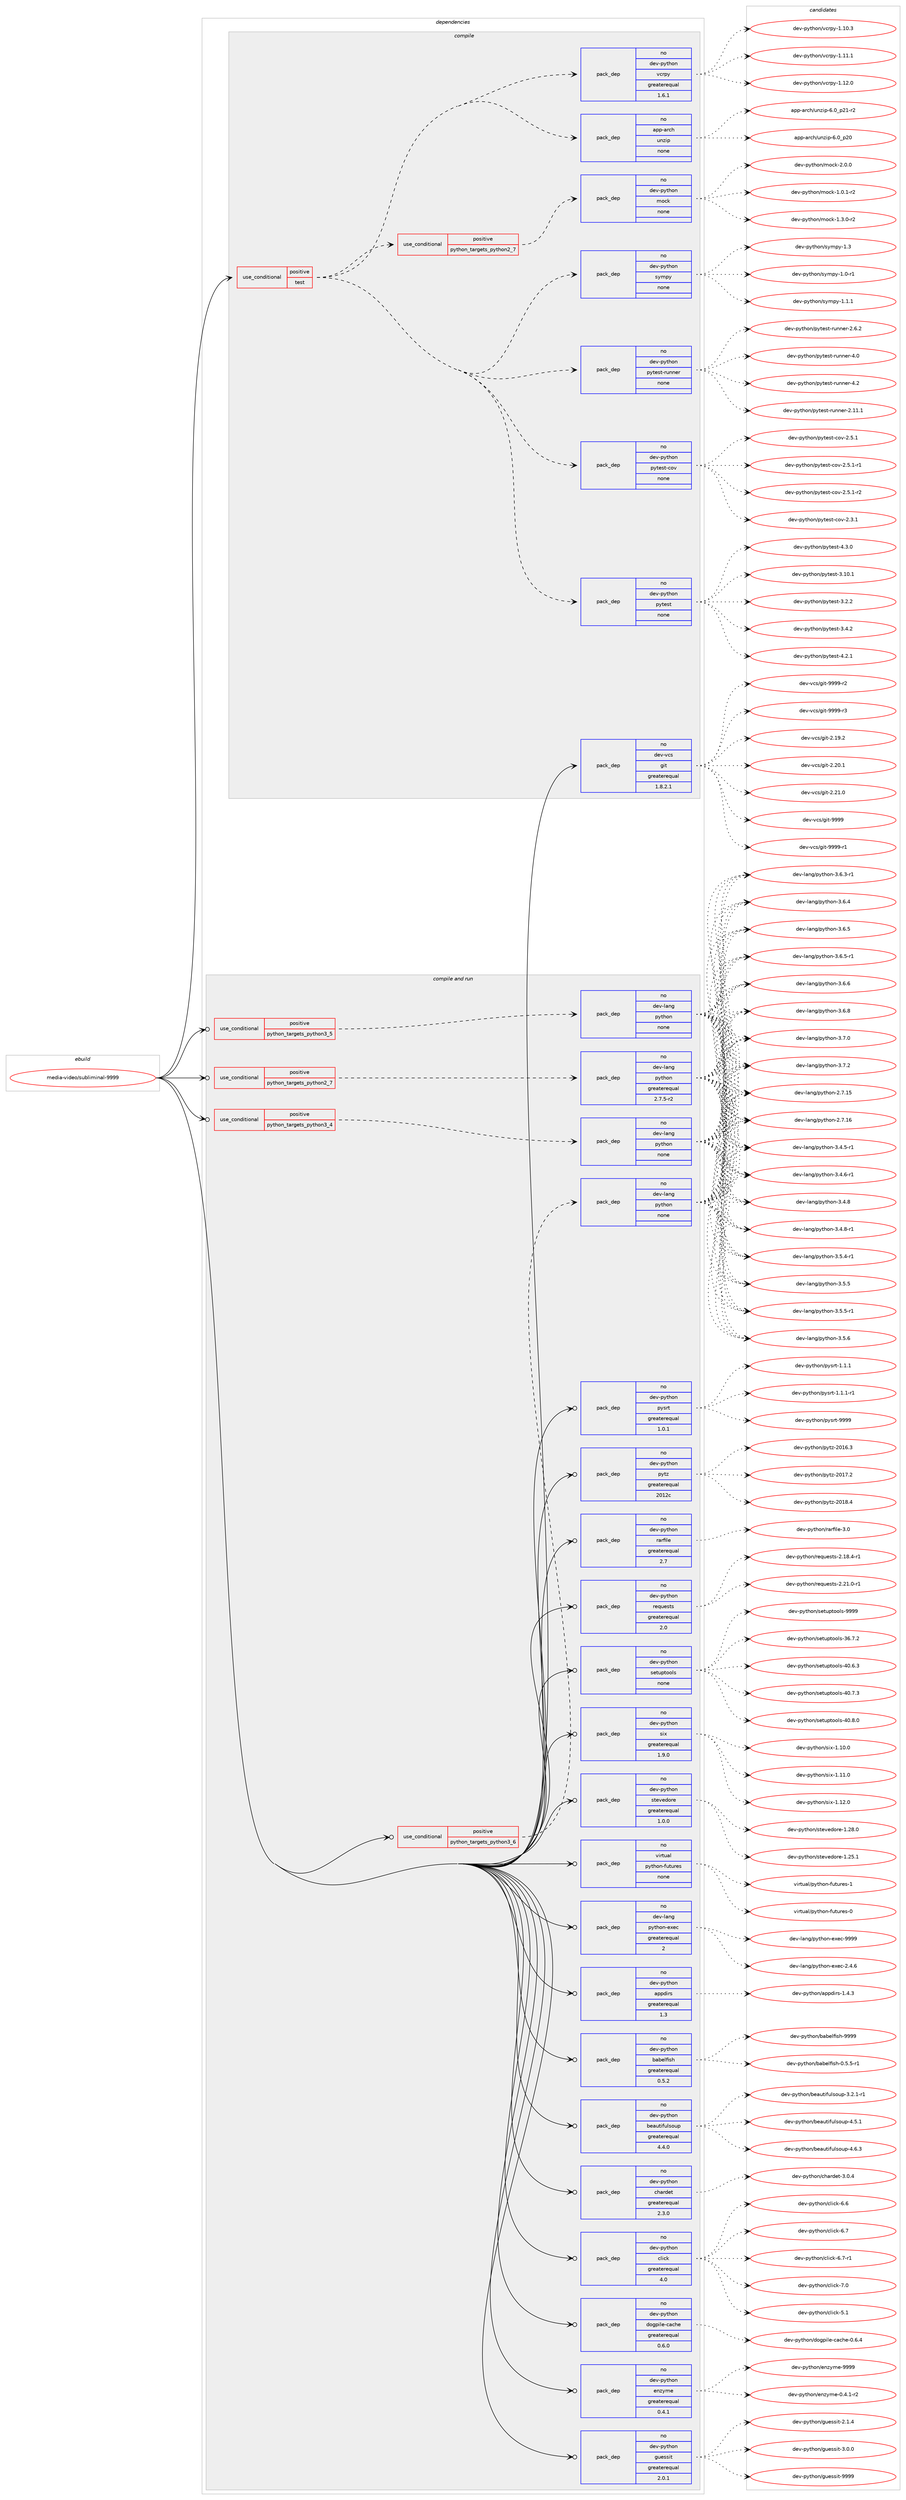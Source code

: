digraph prolog {

# *************
# Graph options
# *************

newrank=true;
concentrate=true;
compound=true;
graph [rankdir=LR,fontname=Helvetica,fontsize=10,ranksep=1.5];#, ranksep=2.5, nodesep=0.2];
edge  [arrowhead=vee];
node  [fontname=Helvetica,fontsize=10];

# **********
# The ebuild
# **********

subgraph cluster_leftcol {
color=gray;
rank=same;
label=<<i>ebuild</i>>;
id [label="media-video/subliminal-9999", color=red, width=4, href="../media-video/subliminal-9999.svg"];
}

# ****************
# The dependencies
# ****************

subgraph cluster_midcol {
color=gray;
label=<<i>dependencies</i>>;
subgraph cluster_compile {
fillcolor="#eeeeee";
style=filled;
label=<<i>compile</i>>;
subgraph cond441022 {
dependency1640264 [label=<<TABLE BORDER="0" CELLBORDER="1" CELLSPACING="0" CELLPADDING="4"><TR><TD ROWSPAN="3" CELLPADDING="10">use_conditional</TD></TR><TR><TD>positive</TD></TR><TR><TD>test</TD></TR></TABLE>>, shape=none, color=red];
subgraph pack1172760 {
dependency1640265 [label=<<TABLE BORDER="0" CELLBORDER="1" CELLSPACING="0" CELLPADDING="4" WIDTH="220"><TR><TD ROWSPAN="6" CELLPADDING="30">pack_dep</TD></TR><TR><TD WIDTH="110">no</TD></TR><TR><TD>app-arch</TD></TR><TR><TD>unzip</TD></TR><TR><TD>none</TD></TR><TR><TD></TD></TR></TABLE>>, shape=none, color=blue];
}
dependency1640264:e -> dependency1640265:w [weight=20,style="dashed",arrowhead="vee"];
subgraph pack1172761 {
dependency1640266 [label=<<TABLE BORDER="0" CELLBORDER="1" CELLSPACING="0" CELLPADDING="4" WIDTH="220"><TR><TD ROWSPAN="6" CELLPADDING="30">pack_dep</TD></TR><TR><TD WIDTH="110">no</TD></TR><TR><TD>dev-python</TD></TR><TR><TD>vcrpy</TD></TR><TR><TD>greaterequal</TD></TR><TR><TD>1.6.1</TD></TR></TABLE>>, shape=none, color=blue];
}
dependency1640264:e -> dependency1640266:w [weight=20,style="dashed",arrowhead="vee"];
subgraph pack1172762 {
dependency1640267 [label=<<TABLE BORDER="0" CELLBORDER="1" CELLSPACING="0" CELLPADDING="4" WIDTH="220"><TR><TD ROWSPAN="6" CELLPADDING="30">pack_dep</TD></TR><TR><TD WIDTH="110">no</TD></TR><TR><TD>dev-python</TD></TR><TR><TD>pytest</TD></TR><TR><TD>none</TD></TR><TR><TD></TD></TR></TABLE>>, shape=none, color=blue];
}
dependency1640264:e -> dependency1640267:w [weight=20,style="dashed",arrowhead="vee"];
subgraph pack1172763 {
dependency1640268 [label=<<TABLE BORDER="0" CELLBORDER="1" CELLSPACING="0" CELLPADDING="4" WIDTH="220"><TR><TD ROWSPAN="6" CELLPADDING="30">pack_dep</TD></TR><TR><TD WIDTH="110">no</TD></TR><TR><TD>dev-python</TD></TR><TR><TD>pytest-cov</TD></TR><TR><TD>none</TD></TR><TR><TD></TD></TR></TABLE>>, shape=none, color=blue];
}
dependency1640264:e -> dependency1640268:w [weight=20,style="dashed",arrowhead="vee"];
subgraph pack1172764 {
dependency1640269 [label=<<TABLE BORDER="0" CELLBORDER="1" CELLSPACING="0" CELLPADDING="4" WIDTH="220"><TR><TD ROWSPAN="6" CELLPADDING="30">pack_dep</TD></TR><TR><TD WIDTH="110">no</TD></TR><TR><TD>dev-python</TD></TR><TR><TD>pytest-runner</TD></TR><TR><TD>none</TD></TR><TR><TD></TD></TR></TABLE>>, shape=none, color=blue];
}
dependency1640264:e -> dependency1640269:w [weight=20,style="dashed",arrowhead="vee"];
subgraph pack1172765 {
dependency1640270 [label=<<TABLE BORDER="0" CELLBORDER="1" CELLSPACING="0" CELLPADDING="4" WIDTH="220"><TR><TD ROWSPAN="6" CELLPADDING="30">pack_dep</TD></TR><TR><TD WIDTH="110">no</TD></TR><TR><TD>dev-python</TD></TR><TR><TD>sympy</TD></TR><TR><TD>none</TD></TR><TR><TD></TD></TR></TABLE>>, shape=none, color=blue];
}
dependency1640264:e -> dependency1640270:w [weight=20,style="dashed",arrowhead="vee"];
subgraph cond441023 {
dependency1640271 [label=<<TABLE BORDER="0" CELLBORDER="1" CELLSPACING="0" CELLPADDING="4"><TR><TD ROWSPAN="3" CELLPADDING="10">use_conditional</TD></TR><TR><TD>positive</TD></TR><TR><TD>python_targets_python2_7</TD></TR></TABLE>>, shape=none, color=red];
subgraph pack1172766 {
dependency1640272 [label=<<TABLE BORDER="0" CELLBORDER="1" CELLSPACING="0" CELLPADDING="4" WIDTH="220"><TR><TD ROWSPAN="6" CELLPADDING="30">pack_dep</TD></TR><TR><TD WIDTH="110">no</TD></TR><TR><TD>dev-python</TD></TR><TR><TD>mock</TD></TR><TR><TD>none</TD></TR><TR><TD></TD></TR></TABLE>>, shape=none, color=blue];
}
dependency1640271:e -> dependency1640272:w [weight=20,style="dashed",arrowhead="vee"];
}
dependency1640264:e -> dependency1640271:w [weight=20,style="dashed",arrowhead="vee"];
}
id:e -> dependency1640264:w [weight=20,style="solid",arrowhead="vee"];
subgraph pack1172767 {
dependency1640273 [label=<<TABLE BORDER="0" CELLBORDER="1" CELLSPACING="0" CELLPADDING="4" WIDTH="220"><TR><TD ROWSPAN="6" CELLPADDING="30">pack_dep</TD></TR><TR><TD WIDTH="110">no</TD></TR><TR><TD>dev-vcs</TD></TR><TR><TD>git</TD></TR><TR><TD>greaterequal</TD></TR><TR><TD>1.8.2.1</TD></TR></TABLE>>, shape=none, color=blue];
}
id:e -> dependency1640273:w [weight=20,style="solid",arrowhead="vee"];
}
subgraph cluster_compileandrun {
fillcolor="#eeeeee";
style=filled;
label=<<i>compile and run</i>>;
subgraph cond441024 {
dependency1640274 [label=<<TABLE BORDER="0" CELLBORDER="1" CELLSPACING="0" CELLPADDING="4"><TR><TD ROWSPAN="3" CELLPADDING="10">use_conditional</TD></TR><TR><TD>positive</TD></TR><TR><TD>python_targets_python2_7</TD></TR></TABLE>>, shape=none, color=red];
subgraph pack1172768 {
dependency1640275 [label=<<TABLE BORDER="0" CELLBORDER="1" CELLSPACING="0" CELLPADDING="4" WIDTH="220"><TR><TD ROWSPAN="6" CELLPADDING="30">pack_dep</TD></TR><TR><TD WIDTH="110">no</TD></TR><TR><TD>dev-lang</TD></TR><TR><TD>python</TD></TR><TR><TD>greaterequal</TD></TR><TR><TD>2.7.5-r2</TD></TR></TABLE>>, shape=none, color=blue];
}
dependency1640274:e -> dependency1640275:w [weight=20,style="dashed",arrowhead="vee"];
}
id:e -> dependency1640274:w [weight=20,style="solid",arrowhead="odotvee"];
subgraph cond441025 {
dependency1640276 [label=<<TABLE BORDER="0" CELLBORDER="1" CELLSPACING="0" CELLPADDING="4"><TR><TD ROWSPAN="3" CELLPADDING="10">use_conditional</TD></TR><TR><TD>positive</TD></TR><TR><TD>python_targets_python3_4</TD></TR></TABLE>>, shape=none, color=red];
subgraph pack1172769 {
dependency1640277 [label=<<TABLE BORDER="0" CELLBORDER="1" CELLSPACING="0" CELLPADDING="4" WIDTH="220"><TR><TD ROWSPAN="6" CELLPADDING="30">pack_dep</TD></TR><TR><TD WIDTH="110">no</TD></TR><TR><TD>dev-lang</TD></TR><TR><TD>python</TD></TR><TR><TD>none</TD></TR><TR><TD></TD></TR></TABLE>>, shape=none, color=blue];
}
dependency1640276:e -> dependency1640277:w [weight=20,style="dashed",arrowhead="vee"];
}
id:e -> dependency1640276:w [weight=20,style="solid",arrowhead="odotvee"];
subgraph cond441026 {
dependency1640278 [label=<<TABLE BORDER="0" CELLBORDER="1" CELLSPACING="0" CELLPADDING="4"><TR><TD ROWSPAN="3" CELLPADDING="10">use_conditional</TD></TR><TR><TD>positive</TD></TR><TR><TD>python_targets_python3_5</TD></TR></TABLE>>, shape=none, color=red];
subgraph pack1172770 {
dependency1640279 [label=<<TABLE BORDER="0" CELLBORDER="1" CELLSPACING="0" CELLPADDING="4" WIDTH="220"><TR><TD ROWSPAN="6" CELLPADDING="30">pack_dep</TD></TR><TR><TD WIDTH="110">no</TD></TR><TR><TD>dev-lang</TD></TR><TR><TD>python</TD></TR><TR><TD>none</TD></TR><TR><TD></TD></TR></TABLE>>, shape=none, color=blue];
}
dependency1640278:e -> dependency1640279:w [weight=20,style="dashed",arrowhead="vee"];
}
id:e -> dependency1640278:w [weight=20,style="solid",arrowhead="odotvee"];
subgraph cond441027 {
dependency1640280 [label=<<TABLE BORDER="0" CELLBORDER="1" CELLSPACING="0" CELLPADDING="4"><TR><TD ROWSPAN="3" CELLPADDING="10">use_conditional</TD></TR><TR><TD>positive</TD></TR><TR><TD>python_targets_python3_6</TD></TR></TABLE>>, shape=none, color=red];
subgraph pack1172771 {
dependency1640281 [label=<<TABLE BORDER="0" CELLBORDER="1" CELLSPACING="0" CELLPADDING="4" WIDTH="220"><TR><TD ROWSPAN="6" CELLPADDING="30">pack_dep</TD></TR><TR><TD WIDTH="110">no</TD></TR><TR><TD>dev-lang</TD></TR><TR><TD>python</TD></TR><TR><TD>none</TD></TR><TR><TD></TD></TR></TABLE>>, shape=none, color=blue];
}
dependency1640280:e -> dependency1640281:w [weight=20,style="dashed",arrowhead="vee"];
}
id:e -> dependency1640280:w [weight=20,style="solid",arrowhead="odotvee"];
subgraph pack1172772 {
dependency1640282 [label=<<TABLE BORDER="0" CELLBORDER="1" CELLSPACING="0" CELLPADDING="4" WIDTH="220"><TR><TD ROWSPAN="6" CELLPADDING="30">pack_dep</TD></TR><TR><TD WIDTH="110">no</TD></TR><TR><TD>dev-lang</TD></TR><TR><TD>python-exec</TD></TR><TR><TD>greaterequal</TD></TR><TR><TD>2</TD></TR></TABLE>>, shape=none, color=blue];
}
id:e -> dependency1640282:w [weight=20,style="solid",arrowhead="odotvee"];
subgraph pack1172773 {
dependency1640283 [label=<<TABLE BORDER="0" CELLBORDER="1" CELLSPACING="0" CELLPADDING="4" WIDTH="220"><TR><TD ROWSPAN="6" CELLPADDING="30">pack_dep</TD></TR><TR><TD WIDTH="110">no</TD></TR><TR><TD>dev-python</TD></TR><TR><TD>appdirs</TD></TR><TR><TD>greaterequal</TD></TR><TR><TD>1.3</TD></TR></TABLE>>, shape=none, color=blue];
}
id:e -> dependency1640283:w [weight=20,style="solid",arrowhead="odotvee"];
subgraph pack1172774 {
dependency1640284 [label=<<TABLE BORDER="0" CELLBORDER="1" CELLSPACING="0" CELLPADDING="4" WIDTH="220"><TR><TD ROWSPAN="6" CELLPADDING="30">pack_dep</TD></TR><TR><TD WIDTH="110">no</TD></TR><TR><TD>dev-python</TD></TR><TR><TD>babelfish</TD></TR><TR><TD>greaterequal</TD></TR><TR><TD>0.5.2</TD></TR></TABLE>>, shape=none, color=blue];
}
id:e -> dependency1640284:w [weight=20,style="solid",arrowhead="odotvee"];
subgraph pack1172775 {
dependency1640285 [label=<<TABLE BORDER="0" CELLBORDER="1" CELLSPACING="0" CELLPADDING="4" WIDTH="220"><TR><TD ROWSPAN="6" CELLPADDING="30">pack_dep</TD></TR><TR><TD WIDTH="110">no</TD></TR><TR><TD>dev-python</TD></TR><TR><TD>beautifulsoup</TD></TR><TR><TD>greaterequal</TD></TR><TR><TD>4.4.0</TD></TR></TABLE>>, shape=none, color=blue];
}
id:e -> dependency1640285:w [weight=20,style="solid",arrowhead="odotvee"];
subgraph pack1172776 {
dependency1640286 [label=<<TABLE BORDER="0" CELLBORDER="1" CELLSPACING="0" CELLPADDING="4" WIDTH="220"><TR><TD ROWSPAN="6" CELLPADDING="30">pack_dep</TD></TR><TR><TD WIDTH="110">no</TD></TR><TR><TD>dev-python</TD></TR><TR><TD>chardet</TD></TR><TR><TD>greaterequal</TD></TR><TR><TD>2.3.0</TD></TR></TABLE>>, shape=none, color=blue];
}
id:e -> dependency1640286:w [weight=20,style="solid",arrowhead="odotvee"];
subgraph pack1172777 {
dependency1640287 [label=<<TABLE BORDER="0" CELLBORDER="1" CELLSPACING="0" CELLPADDING="4" WIDTH="220"><TR><TD ROWSPAN="6" CELLPADDING="30">pack_dep</TD></TR><TR><TD WIDTH="110">no</TD></TR><TR><TD>dev-python</TD></TR><TR><TD>click</TD></TR><TR><TD>greaterequal</TD></TR><TR><TD>4.0</TD></TR></TABLE>>, shape=none, color=blue];
}
id:e -> dependency1640287:w [weight=20,style="solid",arrowhead="odotvee"];
subgraph pack1172778 {
dependency1640288 [label=<<TABLE BORDER="0" CELLBORDER="1" CELLSPACING="0" CELLPADDING="4" WIDTH="220"><TR><TD ROWSPAN="6" CELLPADDING="30">pack_dep</TD></TR><TR><TD WIDTH="110">no</TD></TR><TR><TD>dev-python</TD></TR><TR><TD>dogpile-cache</TD></TR><TR><TD>greaterequal</TD></TR><TR><TD>0.6.0</TD></TR></TABLE>>, shape=none, color=blue];
}
id:e -> dependency1640288:w [weight=20,style="solid",arrowhead="odotvee"];
subgraph pack1172779 {
dependency1640289 [label=<<TABLE BORDER="0" CELLBORDER="1" CELLSPACING="0" CELLPADDING="4" WIDTH="220"><TR><TD ROWSPAN="6" CELLPADDING="30">pack_dep</TD></TR><TR><TD WIDTH="110">no</TD></TR><TR><TD>dev-python</TD></TR><TR><TD>enzyme</TD></TR><TR><TD>greaterequal</TD></TR><TR><TD>0.4.1</TD></TR></TABLE>>, shape=none, color=blue];
}
id:e -> dependency1640289:w [weight=20,style="solid",arrowhead="odotvee"];
subgraph pack1172780 {
dependency1640290 [label=<<TABLE BORDER="0" CELLBORDER="1" CELLSPACING="0" CELLPADDING="4" WIDTH="220"><TR><TD ROWSPAN="6" CELLPADDING="30">pack_dep</TD></TR><TR><TD WIDTH="110">no</TD></TR><TR><TD>dev-python</TD></TR><TR><TD>guessit</TD></TR><TR><TD>greaterequal</TD></TR><TR><TD>2.0.1</TD></TR></TABLE>>, shape=none, color=blue];
}
id:e -> dependency1640290:w [weight=20,style="solid",arrowhead="odotvee"];
subgraph pack1172781 {
dependency1640291 [label=<<TABLE BORDER="0" CELLBORDER="1" CELLSPACING="0" CELLPADDING="4" WIDTH="220"><TR><TD ROWSPAN="6" CELLPADDING="30">pack_dep</TD></TR><TR><TD WIDTH="110">no</TD></TR><TR><TD>dev-python</TD></TR><TR><TD>pysrt</TD></TR><TR><TD>greaterequal</TD></TR><TR><TD>1.0.1</TD></TR></TABLE>>, shape=none, color=blue];
}
id:e -> dependency1640291:w [weight=20,style="solid",arrowhead="odotvee"];
subgraph pack1172782 {
dependency1640292 [label=<<TABLE BORDER="0" CELLBORDER="1" CELLSPACING="0" CELLPADDING="4" WIDTH="220"><TR><TD ROWSPAN="6" CELLPADDING="30">pack_dep</TD></TR><TR><TD WIDTH="110">no</TD></TR><TR><TD>dev-python</TD></TR><TR><TD>pytz</TD></TR><TR><TD>greaterequal</TD></TR><TR><TD>2012c</TD></TR></TABLE>>, shape=none, color=blue];
}
id:e -> dependency1640292:w [weight=20,style="solid",arrowhead="odotvee"];
subgraph pack1172783 {
dependency1640293 [label=<<TABLE BORDER="0" CELLBORDER="1" CELLSPACING="0" CELLPADDING="4" WIDTH="220"><TR><TD ROWSPAN="6" CELLPADDING="30">pack_dep</TD></TR><TR><TD WIDTH="110">no</TD></TR><TR><TD>dev-python</TD></TR><TR><TD>rarfile</TD></TR><TR><TD>greaterequal</TD></TR><TR><TD>2.7</TD></TR></TABLE>>, shape=none, color=blue];
}
id:e -> dependency1640293:w [weight=20,style="solid",arrowhead="odotvee"];
subgraph pack1172784 {
dependency1640294 [label=<<TABLE BORDER="0" CELLBORDER="1" CELLSPACING="0" CELLPADDING="4" WIDTH="220"><TR><TD ROWSPAN="6" CELLPADDING="30">pack_dep</TD></TR><TR><TD WIDTH="110">no</TD></TR><TR><TD>dev-python</TD></TR><TR><TD>requests</TD></TR><TR><TD>greaterequal</TD></TR><TR><TD>2.0</TD></TR></TABLE>>, shape=none, color=blue];
}
id:e -> dependency1640294:w [weight=20,style="solid",arrowhead="odotvee"];
subgraph pack1172785 {
dependency1640295 [label=<<TABLE BORDER="0" CELLBORDER="1" CELLSPACING="0" CELLPADDING="4" WIDTH="220"><TR><TD ROWSPAN="6" CELLPADDING="30">pack_dep</TD></TR><TR><TD WIDTH="110">no</TD></TR><TR><TD>dev-python</TD></TR><TR><TD>setuptools</TD></TR><TR><TD>none</TD></TR><TR><TD></TD></TR></TABLE>>, shape=none, color=blue];
}
id:e -> dependency1640295:w [weight=20,style="solid",arrowhead="odotvee"];
subgraph pack1172786 {
dependency1640296 [label=<<TABLE BORDER="0" CELLBORDER="1" CELLSPACING="0" CELLPADDING="4" WIDTH="220"><TR><TD ROWSPAN="6" CELLPADDING="30">pack_dep</TD></TR><TR><TD WIDTH="110">no</TD></TR><TR><TD>dev-python</TD></TR><TR><TD>six</TD></TR><TR><TD>greaterequal</TD></TR><TR><TD>1.9.0</TD></TR></TABLE>>, shape=none, color=blue];
}
id:e -> dependency1640296:w [weight=20,style="solid",arrowhead="odotvee"];
subgraph pack1172787 {
dependency1640297 [label=<<TABLE BORDER="0" CELLBORDER="1" CELLSPACING="0" CELLPADDING="4" WIDTH="220"><TR><TD ROWSPAN="6" CELLPADDING="30">pack_dep</TD></TR><TR><TD WIDTH="110">no</TD></TR><TR><TD>dev-python</TD></TR><TR><TD>stevedore</TD></TR><TR><TD>greaterequal</TD></TR><TR><TD>1.0.0</TD></TR></TABLE>>, shape=none, color=blue];
}
id:e -> dependency1640297:w [weight=20,style="solid",arrowhead="odotvee"];
subgraph pack1172788 {
dependency1640298 [label=<<TABLE BORDER="0" CELLBORDER="1" CELLSPACING="0" CELLPADDING="4" WIDTH="220"><TR><TD ROWSPAN="6" CELLPADDING="30">pack_dep</TD></TR><TR><TD WIDTH="110">no</TD></TR><TR><TD>virtual</TD></TR><TR><TD>python-futures</TD></TR><TR><TD>none</TD></TR><TR><TD></TD></TR></TABLE>>, shape=none, color=blue];
}
id:e -> dependency1640298:w [weight=20,style="solid",arrowhead="odotvee"];
}
subgraph cluster_run {
fillcolor="#eeeeee";
style=filled;
label=<<i>run</i>>;
}
}

# **************
# The candidates
# **************

subgraph cluster_choices {
rank=same;
color=gray;
label=<<i>candidates</i>>;

subgraph choice1172760 {
color=black;
nodesep=1;
choice971121124597114991044711711012210511245544648951125048 [label="app-arch/unzip-6.0_p20", color=red, width=4,href="../app-arch/unzip-6.0_p20.svg"];
choice9711211245971149910447117110122105112455446489511250494511450 [label="app-arch/unzip-6.0_p21-r2", color=red, width=4,href="../app-arch/unzip-6.0_p21-r2.svg"];
dependency1640265:e -> choice971121124597114991044711711012210511245544648951125048:w [style=dotted,weight="100"];
dependency1640265:e -> choice9711211245971149910447117110122105112455446489511250494511450:w [style=dotted,weight="100"];
}
subgraph choice1172761 {
color=black;
nodesep=1;
choice10010111845112121116104111110471189911411212145494649484651 [label="dev-python/vcrpy-1.10.3", color=red, width=4,href="../dev-python/vcrpy-1.10.3.svg"];
choice10010111845112121116104111110471189911411212145494649494649 [label="dev-python/vcrpy-1.11.1", color=red, width=4,href="../dev-python/vcrpy-1.11.1.svg"];
choice10010111845112121116104111110471189911411212145494649504648 [label="dev-python/vcrpy-1.12.0", color=red, width=4,href="../dev-python/vcrpy-1.12.0.svg"];
dependency1640266:e -> choice10010111845112121116104111110471189911411212145494649484651:w [style=dotted,weight="100"];
dependency1640266:e -> choice10010111845112121116104111110471189911411212145494649494649:w [style=dotted,weight="100"];
dependency1640266:e -> choice10010111845112121116104111110471189911411212145494649504648:w [style=dotted,weight="100"];
}
subgraph choice1172762 {
color=black;
nodesep=1;
choice100101118451121211161041111104711212111610111511645514649484649 [label="dev-python/pytest-3.10.1", color=red, width=4,href="../dev-python/pytest-3.10.1.svg"];
choice1001011184511212111610411111047112121116101115116455146504650 [label="dev-python/pytest-3.2.2", color=red, width=4,href="../dev-python/pytest-3.2.2.svg"];
choice1001011184511212111610411111047112121116101115116455146524650 [label="dev-python/pytest-3.4.2", color=red, width=4,href="../dev-python/pytest-3.4.2.svg"];
choice1001011184511212111610411111047112121116101115116455246504649 [label="dev-python/pytest-4.2.1", color=red, width=4,href="../dev-python/pytest-4.2.1.svg"];
choice1001011184511212111610411111047112121116101115116455246514648 [label="dev-python/pytest-4.3.0", color=red, width=4,href="../dev-python/pytest-4.3.0.svg"];
dependency1640267:e -> choice100101118451121211161041111104711212111610111511645514649484649:w [style=dotted,weight="100"];
dependency1640267:e -> choice1001011184511212111610411111047112121116101115116455146504650:w [style=dotted,weight="100"];
dependency1640267:e -> choice1001011184511212111610411111047112121116101115116455146524650:w [style=dotted,weight="100"];
dependency1640267:e -> choice1001011184511212111610411111047112121116101115116455246504649:w [style=dotted,weight="100"];
dependency1640267:e -> choice1001011184511212111610411111047112121116101115116455246514648:w [style=dotted,weight="100"];
}
subgraph choice1172763 {
color=black;
nodesep=1;
choice10010111845112121116104111110471121211161011151164599111118455046514649 [label="dev-python/pytest-cov-2.3.1", color=red, width=4,href="../dev-python/pytest-cov-2.3.1.svg"];
choice10010111845112121116104111110471121211161011151164599111118455046534649 [label="dev-python/pytest-cov-2.5.1", color=red, width=4,href="../dev-python/pytest-cov-2.5.1.svg"];
choice100101118451121211161041111104711212111610111511645991111184550465346494511449 [label="dev-python/pytest-cov-2.5.1-r1", color=red, width=4,href="../dev-python/pytest-cov-2.5.1-r1.svg"];
choice100101118451121211161041111104711212111610111511645991111184550465346494511450 [label="dev-python/pytest-cov-2.5.1-r2", color=red, width=4,href="../dev-python/pytest-cov-2.5.1-r2.svg"];
dependency1640268:e -> choice10010111845112121116104111110471121211161011151164599111118455046514649:w [style=dotted,weight="100"];
dependency1640268:e -> choice10010111845112121116104111110471121211161011151164599111118455046534649:w [style=dotted,weight="100"];
dependency1640268:e -> choice100101118451121211161041111104711212111610111511645991111184550465346494511449:w [style=dotted,weight="100"];
dependency1640268:e -> choice100101118451121211161041111104711212111610111511645991111184550465346494511450:w [style=dotted,weight="100"];
}
subgraph choice1172764 {
color=black;
nodesep=1;
choice10010111845112121116104111110471121211161011151164511411711011010111445504649494649 [label="dev-python/pytest-runner-2.11.1", color=red, width=4,href="../dev-python/pytest-runner-2.11.1.svg"];
choice100101118451121211161041111104711212111610111511645114117110110101114455046544650 [label="dev-python/pytest-runner-2.6.2", color=red, width=4,href="../dev-python/pytest-runner-2.6.2.svg"];
choice10010111845112121116104111110471121211161011151164511411711011010111445524648 [label="dev-python/pytest-runner-4.0", color=red, width=4,href="../dev-python/pytest-runner-4.0.svg"];
choice10010111845112121116104111110471121211161011151164511411711011010111445524650 [label="dev-python/pytest-runner-4.2", color=red, width=4,href="../dev-python/pytest-runner-4.2.svg"];
dependency1640269:e -> choice10010111845112121116104111110471121211161011151164511411711011010111445504649494649:w [style=dotted,weight="100"];
dependency1640269:e -> choice100101118451121211161041111104711212111610111511645114117110110101114455046544650:w [style=dotted,weight="100"];
dependency1640269:e -> choice10010111845112121116104111110471121211161011151164511411711011010111445524648:w [style=dotted,weight="100"];
dependency1640269:e -> choice10010111845112121116104111110471121211161011151164511411711011010111445524650:w [style=dotted,weight="100"];
}
subgraph choice1172765 {
color=black;
nodesep=1;
choice1001011184511212111610411111047115121109112121454946484511449 [label="dev-python/sympy-1.0-r1", color=red, width=4,href="../dev-python/sympy-1.0-r1.svg"];
choice1001011184511212111610411111047115121109112121454946494649 [label="dev-python/sympy-1.1.1", color=red, width=4,href="../dev-python/sympy-1.1.1.svg"];
choice100101118451121211161041111104711512110911212145494651 [label="dev-python/sympy-1.3", color=red, width=4,href="../dev-python/sympy-1.3.svg"];
dependency1640270:e -> choice1001011184511212111610411111047115121109112121454946484511449:w [style=dotted,weight="100"];
dependency1640270:e -> choice1001011184511212111610411111047115121109112121454946494649:w [style=dotted,weight="100"];
dependency1640270:e -> choice100101118451121211161041111104711512110911212145494651:w [style=dotted,weight="100"];
}
subgraph choice1172766 {
color=black;
nodesep=1;
choice1001011184511212111610411111047109111991074549464846494511450 [label="dev-python/mock-1.0.1-r2", color=red, width=4,href="../dev-python/mock-1.0.1-r2.svg"];
choice1001011184511212111610411111047109111991074549465146484511450 [label="dev-python/mock-1.3.0-r2", color=red, width=4,href="../dev-python/mock-1.3.0-r2.svg"];
choice100101118451121211161041111104710911199107455046484648 [label="dev-python/mock-2.0.0", color=red, width=4,href="../dev-python/mock-2.0.0.svg"];
dependency1640272:e -> choice1001011184511212111610411111047109111991074549464846494511450:w [style=dotted,weight="100"];
dependency1640272:e -> choice1001011184511212111610411111047109111991074549465146484511450:w [style=dotted,weight="100"];
dependency1640272:e -> choice100101118451121211161041111104710911199107455046484648:w [style=dotted,weight="100"];
}
subgraph choice1172767 {
color=black;
nodesep=1;
choice10010111845118991154710310511645504649574650 [label="dev-vcs/git-2.19.2", color=red, width=4,href="../dev-vcs/git-2.19.2.svg"];
choice10010111845118991154710310511645504650484649 [label="dev-vcs/git-2.20.1", color=red, width=4,href="../dev-vcs/git-2.20.1.svg"];
choice10010111845118991154710310511645504650494648 [label="dev-vcs/git-2.21.0", color=red, width=4,href="../dev-vcs/git-2.21.0.svg"];
choice1001011184511899115471031051164557575757 [label="dev-vcs/git-9999", color=red, width=4,href="../dev-vcs/git-9999.svg"];
choice10010111845118991154710310511645575757574511449 [label="dev-vcs/git-9999-r1", color=red, width=4,href="../dev-vcs/git-9999-r1.svg"];
choice10010111845118991154710310511645575757574511450 [label="dev-vcs/git-9999-r2", color=red, width=4,href="../dev-vcs/git-9999-r2.svg"];
choice10010111845118991154710310511645575757574511451 [label="dev-vcs/git-9999-r3", color=red, width=4,href="../dev-vcs/git-9999-r3.svg"];
dependency1640273:e -> choice10010111845118991154710310511645504649574650:w [style=dotted,weight="100"];
dependency1640273:e -> choice10010111845118991154710310511645504650484649:w [style=dotted,weight="100"];
dependency1640273:e -> choice10010111845118991154710310511645504650494648:w [style=dotted,weight="100"];
dependency1640273:e -> choice1001011184511899115471031051164557575757:w [style=dotted,weight="100"];
dependency1640273:e -> choice10010111845118991154710310511645575757574511449:w [style=dotted,weight="100"];
dependency1640273:e -> choice10010111845118991154710310511645575757574511450:w [style=dotted,weight="100"];
dependency1640273:e -> choice10010111845118991154710310511645575757574511451:w [style=dotted,weight="100"];
}
subgraph choice1172768 {
color=black;
nodesep=1;
choice10010111845108971101034711212111610411111045504655464953 [label="dev-lang/python-2.7.15", color=red, width=4,href="../dev-lang/python-2.7.15.svg"];
choice10010111845108971101034711212111610411111045504655464954 [label="dev-lang/python-2.7.16", color=red, width=4,href="../dev-lang/python-2.7.16.svg"];
choice1001011184510897110103471121211161041111104551465246534511449 [label="dev-lang/python-3.4.5-r1", color=red, width=4,href="../dev-lang/python-3.4.5-r1.svg"];
choice1001011184510897110103471121211161041111104551465246544511449 [label="dev-lang/python-3.4.6-r1", color=red, width=4,href="../dev-lang/python-3.4.6-r1.svg"];
choice100101118451089711010347112121116104111110455146524656 [label="dev-lang/python-3.4.8", color=red, width=4,href="../dev-lang/python-3.4.8.svg"];
choice1001011184510897110103471121211161041111104551465246564511449 [label="dev-lang/python-3.4.8-r1", color=red, width=4,href="../dev-lang/python-3.4.8-r1.svg"];
choice1001011184510897110103471121211161041111104551465346524511449 [label="dev-lang/python-3.5.4-r1", color=red, width=4,href="../dev-lang/python-3.5.4-r1.svg"];
choice100101118451089711010347112121116104111110455146534653 [label="dev-lang/python-3.5.5", color=red, width=4,href="../dev-lang/python-3.5.5.svg"];
choice1001011184510897110103471121211161041111104551465346534511449 [label="dev-lang/python-3.5.5-r1", color=red, width=4,href="../dev-lang/python-3.5.5-r1.svg"];
choice100101118451089711010347112121116104111110455146534654 [label="dev-lang/python-3.5.6", color=red, width=4,href="../dev-lang/python-3.5.6.svg"];
choice1001011184510897110103471121211161041111104551465446514511449 [label="dev-lang/python-3.6.3-r1", color=red, width=4,href="../dev-lang/python-3.6.3-r1.svg"];
choice100101118451089711010347112121116104111110455146544652 [label="dev-lang/python-3.6.4", color=red, width=4,href="../dev-lang/python-3.6.4.svg"];
choice100101118451089711010347112121116104111110455146544653 [label="dev-lang/python-3.6.5", color=red, width=4,href="../dev-lang/python-3.6.5.svg"];
choice1001011184510897110103471121211161041111104551465446534511449 [label="dev-lang/python-3.6.5-r1", color=red, width=4,href="../dev-lang/python-3.6.5-r1.svg"];
choice100101118451089711010347112121116104111110455146544654 [label="dev-lang/python-3.6.6", color=red, width=4,href="../dev-lang/python-3.6.6.svg"];
choice100101118451089711010347112121116104111110455146544656 [label="dev-lang/python-3.6.8", color=red, width=4,href="../dev-lang/python-3.6.8.svg"];
choice100101118451089711010347112121116104111110455146554648 [label="dev-lang/python-3.7.0", color=red, width=4,href="../dev-lang/python-3.7.0.svg"];
choice100101118451089711010347112121116104111110455146554650 [label="dev-lang/python-3.7.2", color=red, width=4,href="../dev-lang/python-3.7.2.svg"];
dependency1640275:e -> choice10010111845108971101034711212111610411111045504655464953:w [style=dotted,weight="100"];
dependency1640275:e -> choice10010111845108971101034711212111610411111045504655464954:w [style=dotted,weight="100"];
dependency1640275:e -> choice1001011184510897110103471121211161041111104551465246534511449:w [style=dotted,weight="100"];
dependency1640275:e -> choice1001011184510897110103471121211161041111104551465246544511449:w [style=dotted,weight="100"];
dependency1640275:e -> choice100101118451089711010347112121116104111110455146524656:w [style=dotted,weight="100"];
dependency1640275:e -> choice1001011184510897110103471121211161041111104551465246564511449:w [style=dotted,weight="100"];
dependency1640275:e -> choice1001011184510897110103471121211161041111104551465346524511449:w [style=dotted,weight="100"];
dependency1640275:e -> choice100101118451089711010347112121116104111110455146534653:w [style=dotted,weight="100"];
dependency1640275:e -> choice1001011184510897110103471121211161041111104551465346534511449:w [style=dotted,weight="100"];
dependency1640275:e -> choice100101118451089711010347112121116104111110455146534654:w [style=dotted,weight="100"];
dependency1640275:e -> choice1001011184510897110103471121211161041111104551465446514511449:w [style=dotted,weight="100"];
dependency1640275:e -> choice100101118451089711010347112121116104111110455146544652:w [style=dotted,weight="100"];
dependency1640275:e -> choice100101118451089711010347112121116104111110455146544653:w [style=dotted,weight="100"];
dependency1640275:e -> choice1001011184510897110103471121211161041111104551465446534511449:w [style=dotted,weight="100"];
dependency1640275:e -> choice100101118451089711010347112121116104111110455146544654:w [style=dotted,weight="100"];
dependency1640275:e -> choice100101118451089711010347112121116104111110455146544656:w [style=dotted,weight="100"];
dependency1640275:e -> choice100101118451089711010347112121116104111110455146554648:w [style=dotted,weight="100"];
dependency1640275:e -> choice100101118451089711010347112121116104111110455146554650:w [style=dotted,weight="100"];
}
subgraph choice1172769 {
color=black;
nodesep=1;
choice10010111845108971101034711212111610411111045504655464953 [label="dev-lang/python-2.7.15", color=red, width=4,href="../dev-lang/python-2.7.15.svg"];
choice10010111845108971101034711212111610411111045504655464954 [label="dev-lang/python-2.7.16", color=red, width=4,href="../dev-lang/python-2.7.16.svg"];
choice1001011184510897110103471121211161041111104551465246534511449 [label="dev-lang/python-3.4.5-r1", color=red, width=4,href="../dev-lang/python-3.4.5-r1.svg"];
choice1001011184510897110103471121211161041111104551465246544511449 [label="dev-lang/python-3.4.6-r1", color=red, width=4,href="../dev-lang/python-3.4.6-r1.svg"];
choice100101118451089711010347112121116104111110455146524656 [label="dev-lang/python-3.4.8", color=red, width=4,href="../dev-lang/python-3.4.8.svg"];
choice1001011184510897110103471121211161041111104551465246564511449 [label="dev-lang/python-3.4.8-r1", color=red, width=4,href="../dev-lang/python-3.4.8-r1.svg"];
choice1001011184510897110103471121211161041111104551465346524511449 [label="dev-lang/python-3.5.4-r1", color=red, width=4,href="../dev-lang/python-3.5.4-r1.svg"];
choice100101118451089711010347112121116104111110455146534653 [label="dev-lang/python-3.5.5", color=red, width=4,href="../dev-lang/python-3.5.5.svg"];
choice1001011184510897110103471121211161041111104551465346534511449 [label="dev-lang/python-3.5.5-r1", color=red, width=4,href="../dev-lang/python-3.5.5-r1.svg"];
choice100101118451089711010347112121116104111110455146534654 [label="dev-lang/python-3.5.6", color=red, width=4,href="../dev-lang/python-3.5.6.svg"];
choice1001011184510897110103471121211161041111104551465446514511449 [label="dev-lang/python-3.6.3-r1", color=red, width=4,href="../dev-lang/python-3.6.3-r1.svg"];
choice100101118451089711010347112121116104111110455146544652 [label="dev-lang/python-3.6.4", color=red, width=4,href="../dev-lang/python-3.6.4.svg"];
choice100101118451089711010347112121116104111110455146544653 [label="dev-lang/python-3.6.5", color=red, width=4,href="../dev-lang/python-3.6.5.svg"];
choice1001011184510897110103471121211161041111104551465446534511449 [label="dev-lang/python-3.6.5-r1", color=red, width=4,href="../dev-lang/python-3.6.5-r1.svg"];
choice100101118451089711010347112121116104111110455146544654 [label="dev-lang/python-3.6.6", color=red, width=4,href="../dev-lang/python-3.6.6.svg"];
choice100101118451089711010347112121116104111110455146544656 [label="dev-lang/python-3.6.8", color=red, width=4,href="../dev-lang/python-3.6.8.svg"];
choice100101118451089711010347112121116104111110455146554648 [label="dev-lang/python-3.7.0", color=red, width=4,href="../dev-lang/python-3.7.0.svg"];
choice100101118451089711010347112121116104111110455146554650 [label="dev-lang/python-3.7.2", color=red, width=4,href="../dev-lang/python-3.7.2.svg"];
dependency1640277:e -> choice10010111845108971101034711212111610411111045504655464953:w [style=dotted,weight="100"];
dependency1640277:e -> choice10010111845108971101034711212111610411111045504655464954:w [style=dotted,weight="100"];
dependency1640277:e -> choice1001011184510897110103471121211161041111104551465246534511449:w [style=dotted,weight="100"];
dependency1640277:e -> choice1001011184510897110103471121211161041111104551465246544511449:w [style=dotted,weight="100"];
dependency1640277:e -> choice100101118451089711010347112121116104111110455146524656:w [style=dotted,weight="100"];
dependency1640277:e -> choice1001011184510897110103471121211161041111104551465246564511449:w [style=dotted,weight="100"];
dependency1640277:e -> choice1001011184510897110103471121211161041111104551465346524511449:w [style=dotted,weight="100"];
dependency1640277:e -> choice100101118451089711010347112121116104111110455146534653:w [style=dotted,weight="100"];
dependency1640277:e -> choice1001011184510897110103471121211161041111104551465346534511449:w [style=dotted,weight="100"];
dependency1640277:e -> choice100101118451089711010347112121116104111110455146534654:w [style=dotted,weight="100"];
dependency1640277:e -> choice1001011184510897110103471121211161041111104551465446514511449:w [style=dotted,weight="100"];
dependency1640277:e -> choice100101118451089711010347112121116104111110455146544652:w [style=dotted,weight="100"];
dependency1640277:e -> choice100101118451089711010347112121116104111110455146544653:w [style=dotted,weight="100"];
dependency1640277:e -> choice1001011184510897110103471121211161041111104551465446534511449:w [style=dotted,weight="100"];
dependency1640277:e -> choice100101118451089711010347112121116104111110455146544654:w [style=dotted,weight="100"];
dependency1640277:e -> choice100101118451089711010347112121116104111110455146544656:w [style=dotted,weight="100"];
dependency1640277:e -> choice100101118451089711010347112121116104111110455146554648:w [style=dotted,weight="100"];
dependency1640277:e -> choice100101118451089711010347112121116104111110455146554650:w [style=dotted,weight="100"];
}
subgraph choice1172770 {
color=black;
nodesep=1;
choice10010111845108971101034711212111610411111045504655464953 [label="dev-lang/python-2.7.15", color=red, width=4,href="../dev-lang/python-2.7.15.svg"];
choice10010111845108971101034711212111610411111045504655464954 [label="dev-lang/python-2.7.16", color=red, width=4,href="../dev-lang/python-2.7.16.svg"];
choice1001011184510897110103471121211161041111104551465246534511449 [label="dev-lang/python-3.4.5-r1", color=red, width=4,href="../dev-lang/python-3.4.5-r1.svg"];
choice1001011184510897110103471121211161041111104551465246544511449 [label="dev-lang/python-3.4.6-r1", color=red, width=4,href="../dev-lang/python-3.4.6-r1.svg"];
choice100101118451089711010347112121116104111110455146524656 [label="dev-lang/python-3.4.8", color=red, width=4,href="../dev-lang/python-3.4.8.svg"];
choice1001011184510897110103471121211161041111104551465246564511449 [label="dev-lang/python-3.4.8-r1", color=red, width=4,href="../dev-lang/python-3.4.8-r1.svg"];
choice1001011184510897110103471121211161041111104551465346524511449 [label="dev-lang/python-3.5.4-r1", color=red, width=4,href="../dev-lang/python-3.5.4-r1.svg"];
choice100101118451089711010347112121116104111110455146534653 [label="dev-lang/python-3.5.5", color=red, width=4,href="../dev-lang/python-3.5.5.svg"];
choice1001011184510897110103471121211161041111104551465346534511449 [label="dev-lang/python-3.5.5-r1", color=red, width=4,href="../dev-lang/python-3.5.5-r1.svg"];
choice100101118451089711010347112121116104111110455146534654 [label="dev-lang/python-3.5.6", color=red, width=4,href="../dev-lang/python-3.5.6.svg"];
choice1001011184510897110103471121211161041111104551465446514511449 [label="dev-lang/python-3.6.3-r1", color=red, width=4,href="../dev-lang/python-3.6.3-r1.svg"];
choice100101118451089711010347112121116104111110455146544652 [label="dev-lang/python-3.6.4", color=red, width=4,href="../dev-lang/python-3.6.4.svg"];
choice100101118451089711010347112121116104111110455146544653 [label="dev-lang/python-3.6.5", color=red, width=4,href="../dev-lang/python-3.6.5.svg"];
choice1001011184510897110103471121211161041111104551465446534511449 [label="dev-lang/python-3.6.5-r1", color=red, width=4,href="../dev-lang/python-3.6.5-r1.svg"];
choice100101118451089711010347112121116104111110455146544654 [label="dev-lang/python-3.6.6", color=red, width=4,href="../dev-lang/python-3.6.6.svg"];
choice100101118451089711010347112121116104111110455146544656 [label="dev-lang/python-3.6.8", color=red, width=4,href="../dev-lang/python-3.6.8.svg"];
choice100101118451089711010347112121116104111110455146554648 [label="dev-lang/python-3.7.0", color=red, width=4,href="../dev-lang/python-3.7.0.svg"];
choice100101118451089711010347112121116104111110455146554650 [label="dev-lang/python-3.7.2", color=red, width=4,href="../dev-lang/python-3.7.2.svg"];
dependency1640279:e -> choice10010111845108971101034711212111610411111045504655464953:w [style=dotted,weight="100"];
dependency1640279:e -> choice10010111845108971101034711212111610411111045504655464954:w [style=dotted,weight="100"];
dependency1640279:e -> choice1001011184510897110103471121211161041111104551465246534511449:w [style=dotted,weight="100"];
dependency1640279:e -> choice1001011184510897110103471121211161041111104551465246544511449:w [style=dotted,weight="100"];
dependency1640279:e -> choice100101118451089711010347112121116104111110455146524656:w [style=dotted,weight="100"];
dependency1640279:e -> choice1001011184510897110103471121211161041111104551465246564511449:w [style=dotted,weight="100"];
dependency1640279:e -> choice1001011184510897110103471121211161041111104551465346524511449:w [style=dotted,weight="100"];
dependency1640279:e -> choice100101118451089711010347112121116104111110455146534653:w [style=dotted,weight="100"];
dependency1640279:e -> choice1001011184510897110103471121211161041111104551465346534511449:w [style=dotted,weight="100"];
dependency1640279:e -> choice100101118451089711010347112121116104111110455146534654:w [style=dotted,weight="100"];
dependency1640279:e -> choice1001011184510897110103471121211161041111104551465446514511449:w [style=dotted,weight="100"];
dependency1640279:e -> choice100101118451089711010347112121116104111110455146544652:w [style=dotted,weight="100"];
dependency1640279:e -> choice100101118451089711010347112121116104111110455146544653:w [style=dotted,weight="100"];
dependency1640279:e -> choice1001011184510897110103471121211161041111104551465446534511449:w [style=dotted,weight="100"];
dependency1640279:e -> choice100101118451089711010347112121116104111110455146544654:w [style=dotted,weight="100"];
dependency1640279:e -> choice100101118451089711010347112121116104111110455146544656:w [style=dotted,weight="100"];
dependency1640279:e -> choice100101118451089711010347112121116104111110455146554648:w [style=dotted,weight="100"];
dependency1640279:e -> choice100101118451089711010347112121116104111110455146554650:w [style=dotted,weight="100"];
}
subgraph choice1172771 {
color=black;
nodesep=1;
choice10010111845108971101034711212111610411111045504655464953 [label="dev-lang/python-2.7.15", color=red, width=4,href="../dev-lang/python-2.7.15.svg"];
choice10010111845108971101034711212111610411111045504655464954 [label="dev-lang/python-2.7.16", color=red, width=4,href="../dev-lang/python-2.7.16.svg"];
choice1001011184510897110103471121211161041111104551465246534511449 [label="dev-lang/python-3.4.5-r1", color=red, width=4,href="../dev-lang/python-3.4.5-r1.svg"];
choice1001011184510897110103471121211161041111104551465246544511449 [label="dev-lang/python-3.4.6-r1", color=red, width=4,href="../dev-lang/python-3.4.6-r1.svg"];
choice100101118451089711010347112121116104111110455146524656 [label="dev-lang/python-3.4.8", color=red, width=4,href="../dev-lang/python-3.4.8.svg"];
choice1001011184510897110103471121211161041111104551465246564511449 [label="dev-lang/python-3.4.8-r1", color=red, width=4,href="../dev-lang/python-3.4.8-r1.svg"];
choice1001011184510897110103471121211161041111104551465346524511449 [label="dev-lang/python-3.5.4-r1", color=red, width=4,href="../dev-lang/python-3.5.4-r1.svg"];
choice100101118451089711010347112121116104111110455146534653 [label="dev-lang/python-3.5.5", color=red, width=4,href="../dev-lang/python-3.5.5.svg"];
choice1001011184510897110103471121211161041111104551465346534511449 [label="dev-lang/python-3.5.5-r1", color=red, width=4,href="../dev-lang/python-3.5.5-r1.svg"];
choice100101118451089711010347112121116104111110455146534654 [label="dev-lang/python-3.5.6", color=red, width=4,href="../dev-lang/python-3.5.6.svg"];
choice1001011184510897110103471121211161041111104551465446514511449 [label="dev-lang/python-3.6.3-r1", color=red, width=4,href="../dev-lang/python-3.6.3-r1.svg"];
choice100101118451089711010347112121116104111110455146544652 [label="dev-lang/python-3.6.4", color=red, width=4,href="../dev-lang/python-3.6.4.svg"];
choice100101118451089711010347112121116104111110455146544653 [label="dev-lang/python-3.6.5", color=red, width=4,href="../dev-lang/python-3.6.5.svg"];
choice1001011184510897110103471121211161041111104551465446534511449 [label="dev-lang/python-3.6.5-r1", color=red, width=4,href="../dev-lang/python-3.6.5-r1.svg"];
choice100101118451089711010347112121116104111110455146544654 [label="dev-lang/python-3.6.6", color=red, width=4,href="../dev-lang/python-3.6.6.svg"];
choice100101118451089711010347112121116104111110455146544656 [label="dev-lang/python-3.6.8", color=red, width=4,href="../dev-lang/python-3.6.8.svg"];
choice100101118451089711010347112121116104111110455146554648 [label="dev-lang/python-3.7.0", color=red, width=4,href="../dev-lang/python-3.7.0.svg"];
choice100101118451089711010347112121116104111110455146554650 [label="dev-lang/python-3.7.2", color=red, width=4,href="../dev-lang/python-3.7.2.svg"];
dependency1640281:e -> choice10010111845108971101034711212111610411111045504655464953:w [style=dotted,weight="100"];
dependency1640281:e -> choice10010111845108971101034711212111610411111045504655464954:w [style=dotted,weight="100"];
dependency1640281:e -> choice1001011184510897110103471121211161041111104551465246534511449:w [style=dotted,weight="100"];
dependency1640281:e -> choice1001011184510897110103471121211161041111104551465246544511449:w [style=dotted,weight="100"];
dependency1640281:e -> choice100101118451089711010347112121116104111110455146524656:w [style=dotted,weight="100"];
dependency1640281:e -> choice1001011184510897110103471121211161041111104551465246564511449:w [style=dotted,weight="100"];
dependency1640281:e -> choice1001011184510897110103471121211161041111104551465346524511449:w [style=dotted,weight="100"];
dependency1640281:e -> choice100101118451089711010347112121116104111110455146534653:w [style=dotted,weight="100"];
dependency1640281:e -> choice1001011184510897110103471121211161041111104551465346534511449:w [style=dotted,weight="100"];
dependency1640281:e -> choice100101118451089711010347112121116104111110455146534654:w [style=dotted,weight="100"];
dependency1640281:e -> choice1001011184510897110103471121211161041111104551465446514511449:w [style=dotted,weight="100"];
dependency1640281:e -> choice100101118451089711010347112121116104111110455146544652:w [style=dotted,weight="100"];
dependency1640281:e -> choice100101118451089711010347112121116104111110455146544653:w [style=dotted,weight="100"];
dependency1640281:e -> choice1001011184510897110103471121211161041111104551465446534511449:w [style=dotted,weight="100"];
dependency1640281:e -> choice100101118451089711010347112121116104111110455146544654:w [style=dotted,weight="100"];
dependency1640281:e -> choice100101118451089711010347112121116104111110455146544656:w [style=dotted,weight="100"];
dependency1640281:e -> choice100101118451089711010347112121116104111110455146554648:w [style=dotted,weight="100"];
dependency1640281:e -> choice100101118451089711010347112121116104111110455146554650:w [style=dotted,weight="100"];
}
subgraph choice1172772 {
color=black;
nodesep=1;
choice1001011184510897110103471121211161041111104510112010199455046524654 [label="dev-lang/python-exec-2.4.6", color=red, width=4,href="../dev-lang/python-exec-2.4.6.svg"];
choice10010111845108971101034711212111610411111045101120101994557575757 [label="dev-lang/python-exec-9999", color=red, width=4,href="../dev-lang/python-exec-9999.svg"];
dependency1640282:e -> choice1001011184510897110103471121211161041111104510112010199455046524654:w [style=dotted,weight="100"];
dependency1640282:e -> choice10010111845108971101034711212111610411111045101120101994557575757:w [style=dotted,weight="100"];
}
subgraph choice1172773 {
color=black;
nodesep=1;
choice100101118451121211161041111104797112112100105114115454946524651 [label="dev-python/appdirs-1.4.3", color=red, width=4,href="../dev-python/appdirs-1.4.3.svg"];
dependency1640283:e -> choice100101118451121211161041111104797112112100105114115454946524651:w [style=dotted,weight="100"];
}
subgraph choice1172774 {
color=black;
nodesep=1;
choice10010111845112121116104111110479897981011081021051151044548465346534511449 [label="dev-python/babelfish-0.5.5-r1", color=red, width=4,href="../dev-python/babelfish-0.5.5-r1.svg"];
choice10010111845112121116104111110479897981011081021051151044557575757 [label="dev-python/babelfish-9999", color=red, width=4,href="../dev-python/babelfish-9999.svg"];
dependency1640284:e -> choice10010111845112121116104111110479897981011081021051151044548465346534511449:w [style=dotted,weight="100"];
dependency1640284:e -> choice10010111845112121116104111110479897981011081021051151044557575757:w [style=dotted,weight="100"];
}
subgraph choice1172775 {
color=black;
nodesep=1;
choice100101118451121211161041111104798101971171161051021171081151111171124551465046494511449 [label="dev-python/beautifulsoup-3.2.1-r1", color=red, width=4,href="../dev-python/beautifulsoup-3.2.1-r1.svg"];
choice10010111845112121116104111110479810197117116105102117108115111117112455246534649 [label="dev-python/beautifulsoup-4.5.1", color=red, width=4,href="../dev-python/beautifulsoup-4.5.1.svg"];
choice10010111845112121116104111110479810197117116105102117108115111117112455246544651 [label="dev-python/beautifulsoup-4.6.3", color=red, width=4,href="../dev-python/beautifulsoup-4.6.3.svg"];
dependency1640285:e -> choice100101118451121211161041111104798101971171161051021171081151111171124551465046494511449:w [style=dotted,weight="100"];
dependency1640285:e -> choice10010111845112121116104111110479810197117116105102117108115111117112455246534649:w [style=dotted,weight="100"];
dependency1640285:e -> choice10010111845112121116104111110479810197117116105102117108115111117112455246544651:w [style=dotted,weight="100"];
}
subgraph choice1172776 {
color=black;
nodesep=1;
choice10010111845112121116104111110479910497114100101116455146484652 [label="dev-python/chardet-3.0.4", color=red, width=4,href="../dev-python/chardet-3.0.4.svg"];
dependency1640286:e -> choice10010111845112121116104111110479910497114100101116455146484652:w [style=dotted,weight="100"];
}
subgraph choice1172777 {
color=black;
nodesep=1;
choice1001011184511212111610411111047991081059910745534649 [label="dev-python/click-5.1", color=red, width=4,href="../dev-python/click-5.1.svg"];
choice1001011184511212111610411111047991081059910745544654 [label="dev-python/click-6.6", color=red, width=4,href="../dev-python/click-6.6.svg"];
choice1001011184511212111610411111047991081059910745544655 [label="dev-python/click-6.7", color=red, width=4,href="../dev-python/click-6.7.svg"];
choice10010111845112121116104111110479910810599107455446554511449 [label="dev-python/click-6.7-r1", color=red, width=4,href="../dev-python/click-6.7-r1.svg"];
choice1001011184511212111610411111047991081059910745554648 [label="dev-python/click-7.0", color=red, width=4,href="../dev-python/click-7.0.svg"];
dependency1640287:e -> choice1001011184511212111610411111047991081059910745534649:w [style=dotted,weight="100"];
dependency1640287:e -> choice1001011184511212111610411111047991081059910745544654:w [style=dotted,weight="100"];
dependency1640287:e -> choice1001011184511212111610411111047991081059910745544655:w [style=dotted,weight="100"];
dependency1640287:e -> choice10010111845112121116104111110479910810599107455446554511449:w [style=dotted,weight="100"];
dependency1640287:e -> choice1001011184511212111610411111047991081059910745554648:w [style=dotted,weight="100"];
}
subgraph choice1172778 {
color=black;
nodesep=1;
choice100101118451121211161041111104710011110311210510810145999799104101454846544652 [label="dev-python/dogpile-cache-0.6.4", color=red, width=4,href="../dev-python/dogpile-cache-0.6.4.svg"];
dependency1640288:e -> choice100101118451121211161041111104710011110311210510810145999799104101454846544652:w [style=dotted,weight="100"];
}
subgraph choice1172779 {
color=black;
nodesep=1;
choice10010111845112121116104111110471011101221211091014548465246494511450 [label="dev-python/enzyme-0.4.1-r2", color=red, width=4,href="../dev-python/enzyme-0.4.1-r2.svg"];
choice10010111845112121116104111110471011101221211091014557575757 [label="dev-python/enzyme-9999", color=red, width=4,href="../dev-python/enzyme-9999.svg"];
dependency1640289:e -> choice10010111845112121116104111110471011101221211091014548465246494511450:w [style=dotted,weight="100"];
dependency1640289:e -> choice10010111845112121116104111110471011101221211091014557575757:w [style=dotted,weight="100"];
}
subgraph choice1172780 {
color=black;
nodesep=1;
choice1001011184511212111610411111047103117101115115105116455046494652 [label="dev-python/guessit-2.1.4", color=red, width=4,href="../dev-python/guessit-2.1.4.svg"];
choice1001011184511212111610411111047103117101115115105116455146484648 [label="dev-python/guessit-3.0.0", color=red, width=4,href="../dev-python/guessit-3.0.0.svg"];
choice10010111845112121116104111110471031171011151151051164557575757 [label="dev-python/guessit-9999", color=red, width=4,href="../dev-python/guessit-9999.svg"];
dependency1640290:e -> choice1001011184511212111610411111047103117101115115105116455046494652:w [style=dotted,weight="100"];
dependency1640290:e -> choice1001011184511212111610411111047103117101115115105116455146484648:w [style=dotted,weight="100"];
dependency1640290:e -> choice10010111845112121116104111110471031171011151151051164557575757:w [style=dotted,weight="100"];
}
subgraph choice1172781 {
color=black;
nodesep=1;
choice1001011184511212111610411111047112121115114116454946494649 [label="dev-python/pysrt-1.1.1", color=red, width=4,href="../dev-python/pysrt-1.1.1.svg"];
choice10010111845112121116104111110471121211151141164549464946494511449 [label="dev-python/pysrt-1.1.1-r1", color=red, width=4,href="../dev-python/pysrt-1.1.1-r1.svg"];
choice10010111845112121116104111110471121211151141164557575757 [label="dev-python/pysrt-9999", color=red, width=4,href="../dev-python/pysrt-9999.svg"];
dependency1640291:e -> choice1001011184511212111610411111047112121115114116454946494649:w [style=dotted,weight="100"];
dependency1640291:e -> choice10010111845112121116104111110471121211151141164549464946494511449:w [style=dotted,weight="100"];
dependency1640291:e -> choice10010111845112121116104111110471121211151141164557575757:w [style=dotted,weight="100"];
}
subgraph choice1172782 {
color=black;
nodesep=1;
choice100101118451121211161041111104711212111612245504849544651 [label="dev-python/pytz-2016.3", color=red, width=4,href="../dev-python/pytz-2016.3.svg"];
choice100101118451121211161041111104711212111612245504849554650 [label="dev-python/pytz-2017.2", color=red, width=4,href="../dev-python/pytz-2017.2.svg"];
choice100101118451121211161041111104711212111612245504849564652 [label="dev-python/pytz-2018.4", color=red, width=4,href="../dev-python/pytz-2018.4.svg"];
dependency1640292:e -> choice100101118451121211161041111104711212111612245504849544651:w [style=dotted,weight="100"];
dependency1640292:e -> choice100101118451121211161041111104711212111612245504849554650:w [style=dotted,weight="100"];
dependency1640292:e -> choice100101118451121211161041111104711212111612245504849564652:w [style=dotted,weight="100"];
}
subgraph choice1172783 {
color=black;
nodesep=1;
choice10010111845112121116104111110471149711410210510810145514648 [label="dev-python/rarfile-3.0", color=red, width=4,href="../dev-python/rarfile-3.0.svg"];
dependency1640293:e -> choice10010111845112121116104111110471149711410210510810145514648:w [style=dotted,weight="100"];
}
subgraph choice1172784 {
color=black;
nodesep=1;
choice1001011184511212111610411111047114101113117101115116115455046495646524511449 [label="dev-python/requests-2.18.4-r1", color=red, width=4,href="../dev-python/requests-2.18.4-r1.svg"];
choice1001011184511212111610411111047114101113117101115116115455046504946484511449 [label="dev-python/requests-2.21.0-r1", color=red, width=4,href="../dev-python/requests-2.21.0-r1.svg"];
dependency1640294:e -> choice1001011184511212111610411111047114101113117101115116115455046495646524511449:w [style=dotted,weight="100"];
dependency1640294:e -> choice1001011184511212111610411111047114101113117101115116115455046504946484511449:w [style=dotted,weight="100"];
}
subgraph choice1172785 {
color=black;
nodesep=1;
choice100101118451121211161041111104711510111611711211611111110811545515446554650 [label="dev-python/setuptools-36.7.2", color=red, width=4,href="../dev-python/setuptools-36.7.2.svg"];
choice100101118451121211161041111104711510111611711211611111110811545524846544651 [label="dev-python/setuptools-40.6.3", color=red, width=4,href="../dev-python/setuptools-40.6.3.svg"];
choice100101118451121211161041111104711510111611711211611111110811545524846554651 [label="dev-python/setuptools-40.7.3", color=red, width=4,href="../dev-python/setuptools-40.7.3.svg"];
choice100101118451121211161041111104711510111611711211611111110811545524846564648 [label="dev-python/setuptools-40.8.0", color=red, width=4,href="../dev-python/setuptools-40.8.0.svg"];
choice10010111845112121116104111110471151011161171121161111111081154557575757 [label="dev-python/setuptools-9999", color=red, width=4,href="../dev-python/setuptools-9999.svg"];
dependency1640295:e -> choice100101118451121211161041111104711510111611711211611111110811545515446554650:w [style=dotted,weight="100"];
dependency1640295:e -> choice100101118451121211161041111104711510111611711211611111110811545524846544651:w [style=dotted,weight="100"];
dependency1640295:e -> choice100101118451121211161041111104711510111611711211611111110811545524846554651:w [style=dotted,weight="100"];
dependency1640295:e -> choice100101118451121211161041111104711510111611711211611111110811545524846564648:w [style=dotted,weight="100"];
dependency1640295:e -> choice10010111845112121116104111110471151011161171121161111111081154557575757:w [style=dotted,weight="100"];
}
subgraph choice1172786 {
color=black;
nodesep=1;
choice100101118451121211161041111104711510512045494649484648 [label="dev-python/six-1.10.0", color=red, width=4,href="../dev-python/six-1.10.0.svg"];
choice100101118451121211161041111104711510512045494649494648 [label="dev-python/six-1.11.0", color=red, width=4,href="../dev-python/six-1.11.0.svg"];
choice100101118451121211161041111104711510512045494649504648 [label="dev-python/six-1.12.0", color=red, width=4,href="../dev-python/six-1.12.0.svg"];
dependency1640296:e -> choice100101118451121211161041111104711510512045494649484648:w [style=dotted,weight="100"];
dependency1640296:e -> choice100101118451121211161041111104711510512045494649494648:w [style=dotted,weight="100"];
dependency1640296:e -> choice100101118451121211161041111104711510512045494649504648:w [style=dotted,weight="100"];
}
subgraph choice1172787 {
color=black;
nodesep=1;
choice100101118451121211161041111104711511610111810110011111410145494650534649 [label="dev-python/stevedore-1.25.1", color=red, width=4,href="../dev-python/stevedore-1.25.1.svg"];
choice100101118451121211161041111104711511610111810110011111410145494650564648 [label="dev-python/stevedore-1.28.0", color=red, width=4,href="../dev-python/stevedore-1.28.0.svg"];
dependency1640297:e -> choice100101118451121211161041111104711511610111810110011111410145494650534649:w [style=dotted,weight="100"];
dependency1640297:e -> choice100101118451121211161041111104711511610111810110011111410145494650564648:w [style=dotted,weight="100"];
}
subgraph choice1172788 {
color=black;
nodesep=1;
choice1181051141161179710847112121116104111110451021171161171141011154548 [label="virtual/python-futures-0", color=red, width=4,href="../virtual/python-futures-0.svg"];
choice1181051141161179710847112121116104111110451021171161171141011154549 [label="virtual/python-futures-1", color=red, width=4,href="../virtual/python-futures-1.svg"];
dependency1640298:e -> choice1181051141161179710847112121116104111110451021171161171141011154548:w [style=dotted,weight="100"];
dependency1640298:e -> choice1181051141161179710847112121116104111110451021171161171141011154549:w [style=dotted,weight="100"];
}
}

}
